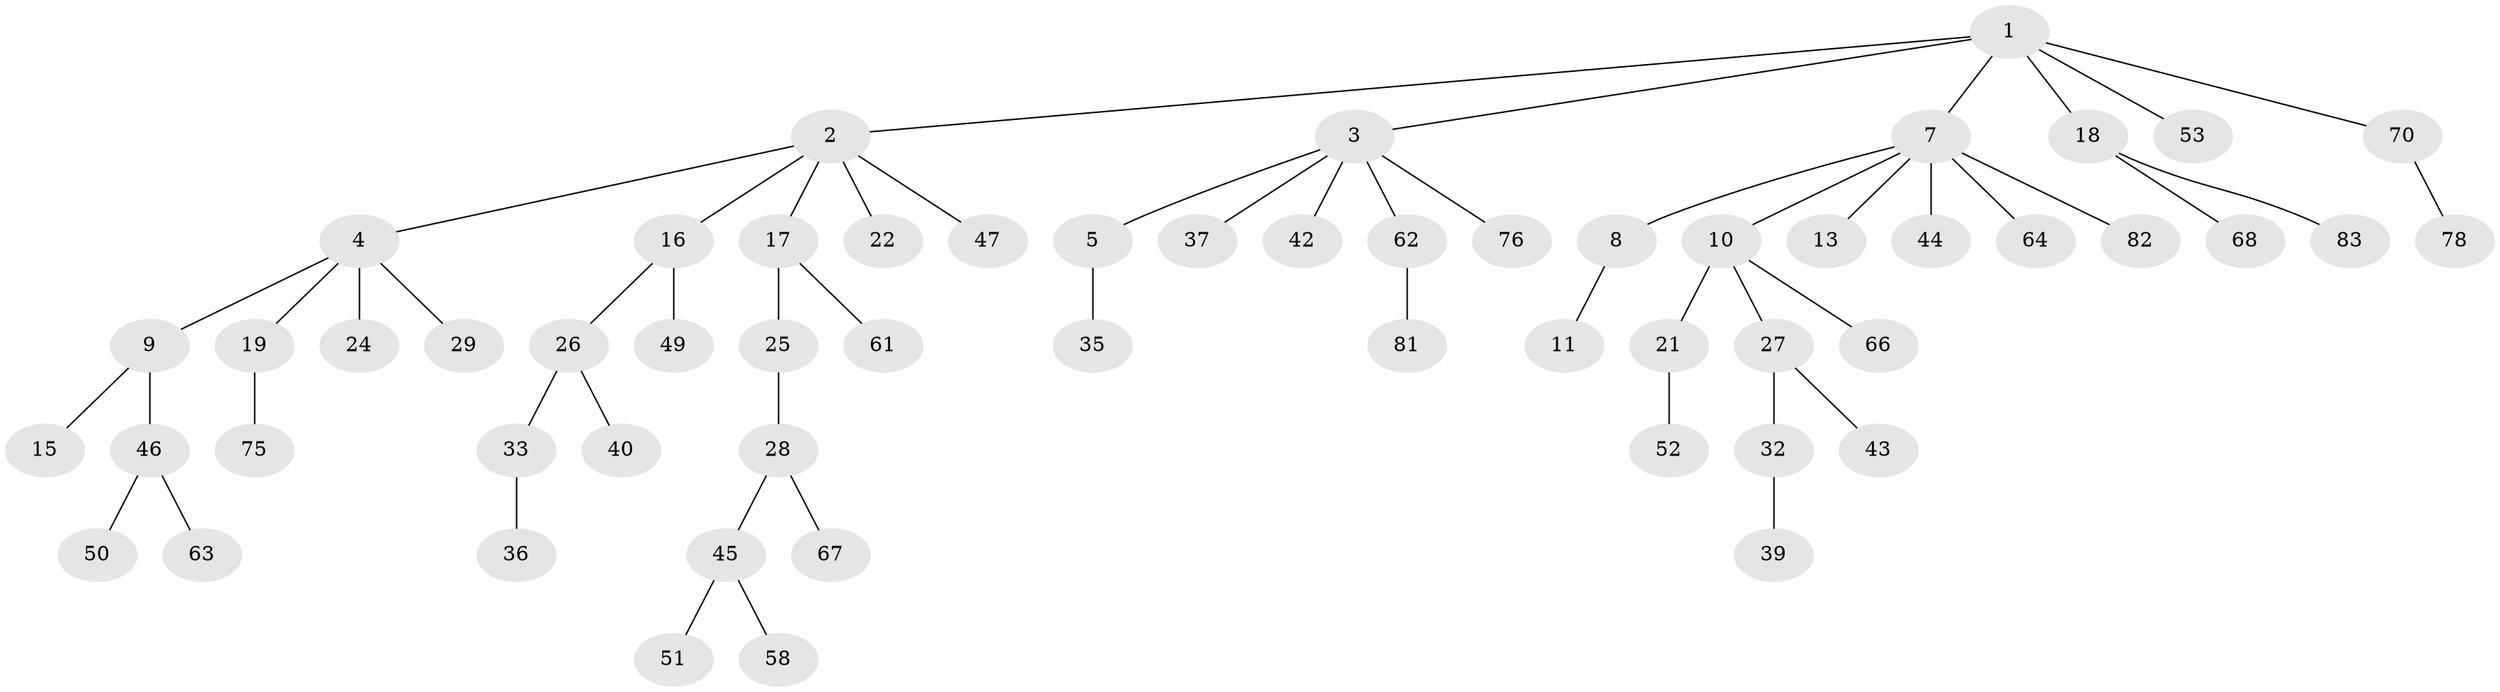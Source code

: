 // Generated by graph-tools (version 1.1) at 2025/24/03/03/25 07:24:08]
// undirected, 57 vertices, 56 edges
graph export_dot {
graph [start="1"]
  node [color=gray90,style=filled];
  1 [super="+6"];
  2 [super="+14"];
  3 [super="+20"];
  4 [super="+12"];
  5 [super="+85"];
  7 [super="+41"];
  8 [super="+79"];
  9;
  10 [super="+56"];
  11;
  13 [super="+69"];
  15 [super="+31"];
  16 [super="+23"];
  17;
  18 [super="+71"];
  19 [super="+30"];
  21 [super="+74"];
  22;
  24;
  25 [super="+54"];
  26;
  27 [super="+65"];
  28 [super="+57"];
  29;
  32 [super="+38"];
  33 [super="+34"];
  35 [super="+48"];
  36;
  37;
  39;
  40 [super="+59"];
  42;
  43;
  44;
  45 [super="+77"];
  46 [super="+55"];
  47 [super="+73"];
  49;
  50 [super="+60"];
  51;
  52 [super="+84"];
  53;
  58;
  61 [super="+86"];
  62 [super="+80"];
  63;
  64;
  66;
  67;
  68;
  70 [super="+72"];
  75;
  76;
  78;
  81;
  82;
  83;
  1 -- 2;
  1 -- 3;
  1 -- 7;
  1 -- 53;
  1 -- 18;
  1 -- 70;
  2 -- 4;
  2 -- 16;
  2 -- 47;
  2 -- 17;
  2 -- 22;
  3 -- 5;
  3 -- 37;
  3 -- 76;
  3 -- 42;
  3 -- 62;
  4 -- 9;
  4 -- 29;
  4 -- 24;
  4 -- 19;
  5 -- 35;
  7 -- 8;
  7 -- 10;
  7 -- 13;
  7 -- 44;
  7 -- 64;
  7 -- 82;
  8 -- 11;
  9 -- 15;
  9 -- 46;
  10 -- 21;
  10 -- 27;
  10 -- 66;
  16 -- 26;
  16 -- 49;
  17 -- 25;
  17 -- 61;
  18 -- 68;
  18 -- 83;
  19 -- 75;
  21 -- 52;
  25 -- 28;
  26 -- 33;
  26 -- 40;
  27 -- 32;
  27 -- 43;
  28 -- 45;
  28 -- 67;
  32 -- 39;
  33 -- 36;
  45 -- 51;
  45 -- 58;
  46 -- 50;
  46 -- 63;
  62 -- 81;
  70 -- 78;
}
